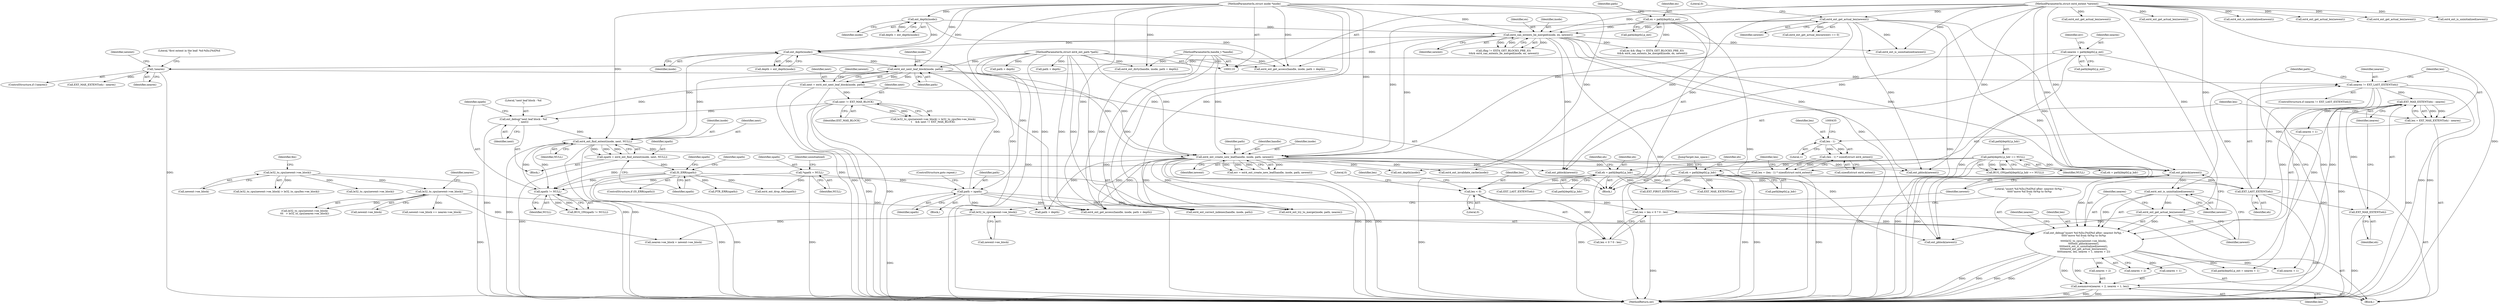 digraph "0_linux_744692dc059845b2a3022119871846e74d4f6e11_1@API" {
"1000464" [label="(Call,memmove(nearex + 2, nearex + 1, len))"];
"1000444" [label="(Call,ext_debug(\"insert %d:%llu:[%d]%d after: nearest 0x%p, \"\n\t\t\t\t\t\"move %d from 0x%p to 0x%p\n\",\n\t\t\t\t\tle32_to_cpu(newext->ee_block),\n\t\t\t\t\text_pblock(newext),\n\t\t\t\t\text4_ext_is_uninitialized(newext),\n\t\t\t\t\text4_ext_get_actual_len(newext),\n\t\t\t\t\tnearex, len, nearex + 1, nearex + 2))"];
"1000446" [label="(Call,le32_to_cpu(newext->ee_block))"];
"1000407" [label="(Call,le32_to_cpu(newext->ee_block))"];
"1000263" [label="(Call,le32_to_cpu(newext->ee_block))"];
"1000450" [label="(Call,ext_pblock(newext))"];
"1000164" [label="(Call,ext4_can_extents_be_merged(inode, ex, newext))"];
"1000140" [label="(Call,ext_depth(inode))"];
"1000112" [label="(MethodParameterIn,struct inode *inode)"];
"1000142" [label="(Call,ex = path[depth].p_ext)"];
"1000135" [label="(Call,ext4_ext_get_actual_len(newext))"];
"1000114" [label="(MethodParameterIn,struct ext4_extent *newext)"];
"1000342" [label="(Call,ext4_ext_create_new_leaf(handle, inode, path, newext))"];
"1000111" [label="(MethodParameterIn,handle_t *handle)"];
"1000284" [label="(Call,ext4_ext_find_extent(inode, next, NULL))"];
"1000257" [label="(Call,ext4_ext_next_leaf_block(inode, path))"];
"1000231" [label="(Call,ext_depth(inode))"];
"1000326" [label="(Call,path = npath)"];
"1000289" [label="(Call,IS_ERR(npath))"];
"1000282" [label="(Call,npath = ext4_ext_find_extent(inode, next, NULL))"];
"1000113" [label="(MethodParameterIn,struct ext4_ext_path *path)"];
"1000275" [label="(Call,ext_debug(\"next leaf block - %d\n\", next))"];
"1000271" [label="(Call,next != EXT_MAX_BLOCK)"];
"1000255" [label="(Call,next = ext4_ext_next_leaf_block(inode, path))"];
"1000279" [label="(Call,npath != NULL)"];
"1000122" [label="(Call,*npath = NULL)"];
"1000150" [label="(Call,path[depth].p_hdr == NULL)"];
"1000452" [label="(Call,ext4_ext_is_uninitialized(newext))"];
"1000454" [label="(Call,ext4_ext_get_actual_len(newext))"];
"1000424" [label="(Call,EXT_MAX_EXTENT(eh) - nearex)"];
"1000425" [label="(Call,EXT_MAX_EXTENT(eh))"];
"1000419" [label="(Call,EXT_LAST_EXTENT(eh))"];
"1000233" [label="(Call,eh = path[depth].p_hdr)"];
"1000354" [label="(Call,eh = path[depth].p_hdr)"];
"1000417" [label="(Call,nearex != EXT_LAST_EXTENT(eh))"];
"1000381" [label="(Call,!nearex)"];
"1000362" [label="(Call,nearex = path[depth].p_ext)"];
"1000436" [label="(Call,len = len < 0 ? 0 : len)"];
"1000439" [label="(Call,len < 0)"];
"1000428" [label="(Call,len = (len - 1) * sizeof(struct ext4_extent))"];
"1000430" [label="(Call,(len - 1) * sizeof(struct ext4_extent))"];
"1000431" [label="(Call,len - 1)"];
"1000422" [label="(Call,len = EXT_MAX_EXTENT(eh) - nearex)"];
"1000166" [label="(Identifier,ex)"];
"1000293" [label="(Identifier,npath)"];
"1000272" [label="(Identifier,next)"];
"1000484" [label="(Call,newext->ee_block == nearex->ee_block)"];
"1000382" [label="(Identifier,nearex)"];
"1000343" [label="(Identifier,handle)"];
"1000563" [label="(Call,ext_pblock(newext))"];
"1000438" [label="(Call,len < 0 ? 0 : len)"];
"1000112" [label="(MethodParameterIn,struct inode *inode)"];
"1000263" [label="(Call,le32_to_cpu(newext->ee_block))"];
"1000441" [label="(Literal,0)"];
"1000450" [label="(Call,ext_pblock(newext))"];
"1000262" [label="(Call,le32_to_cpu(newext->ee_block) > le32_to_cpu(fex->ee_block))"];
"1000217" [label="(Call,eh = path[depth].p_hdr)"];
"1000113" [label="(MethodParameterIn,struct ext4_ext_path *path)"];
"1000380" [label="(ControlStructure,if (!nearex))"];
"1000577" [label="(Call,ext4_ext_try_to_merge(inode, path, nearex))"];
"1000356" [label="(Call,path[depth].p_hdr)"];
"1000290" [label="(Identifier,npath)"];
"1000424" [label="(Call,EXT_MAX_EXTENT(eh) - nearex)"];
"1000475" [label="(Identifier,path)"];
"1000408" [label="(Call,newext->ee_block)"];
"1000374" [label="(Call,path + depth)"];
"1000135" [label="(Call,ext4_ext_get_actual_len(newext))"];
"1000277" [label="(Identifier,next)"];
"1000428" [label="(Call,len = (len - 1) * sizeof(struct ext4_extent))"];
"1000495" [label="(Call,EXT_MAX_EXTENT(eh))"];
"1000326" [label="(Call,path = npath)"];
"1000407" [label="(Call,le32_to_cpu(newext->ee_block))"];
"1000602" [label="(Call,ext4_ext_drop_refs(npath))"];
"1000442" [label="(Literal,0)"];
"1000165" [label="(Identifier,inode)"];
"1000429" [label="(Identifier,len)"];
"1000167" [label="(Identifier,newext)"];
"1000364" [label="(Call,path[depth].p_ext)"];
"1000164" [label="(Call,ext4_can_extents_be_merged(inode, ex, newext))"];
"1000141" [label="(Identifier,inode)"];
"1000134" [label="(Call,ext4_ext_get_actual_len(newext) == 0)"];
"1000234" [label="(Identifier,eh)"];
"1000456" [label="(Identifier,nearex)"];
"1000362" [label="(Call,nearex = path[depth].p_ext)"];
"1000370" [label="(Identifier,err)"];
"1000284" [label="(Call,ext4_ext_find_extent(inode, next, NULL))"];
"1000123" [label="(Identifier,npath)"];
"1000187" [label="(Call,ext4_ext_get_access(handle, inode, path + depth))"];
"1000346" [label="(Identifier,newext)"];
"1000464" [label="(Call,memmove(nearex + 2, nearex + 1, len))"];
"1000443" [label="(Identifier,len)"];
"1000287" [label="(Identifier,NULL)"];
"1000259" [label="(Identifier,path)"];
"1000124" [label="(Identifier,NULL)"];
"1000446" [label="(Call,le32_to_cpu(newext->ee_block))"];
"1000244" [label="(Identifier,eh)"];
"1000111" [label="(MethodParameterIn,handle_t *handle)"];
"1000140" [label="(Call,ext_depth(inode))"];
"1000261" [label="(Call,le32_to_cpu(newext->ee_block) > le32_to_cpu(fex->ee_block)\n\t    && next != EXT_MAX_BLOCK)"];
"1000468" [label="(Call,nearex + 1)"];
"1000394" [label="(Call,ext4_ext_get_actual_len(newext))"];
"1000406" [label="(Call,le32_to_cpu(newext->ee_block)\n\t\t\t   > le32_to_cpu(nearex->ee_block))"];
"1000451" [label="(Identifier,newext)"];
"1000171" [label="(Call,ext4_ext_is_uninitialized(newext))"];
"1000518" [label="(Call,ext4_ext_get_actual_len(newext))"];
"1000158" [label="(Call,ex && (flag != EXT4_GET_BLOCKS_PRE_IO)\n \t\t&& ext4_can_extents_be_merged(inode, ex, newext))"];
"1000279" [label="(Call,npath != NULL)"];
"1000282" [label="(Call,npath = ext4_ext_find_extent(inode, next, NULL))"];
"1000361" [label="(JumpTarget,has_space:)"];
"1000264" [label="(Call,newext->ee_block)"];
"1000114" [label="(MethodParameterIn,struct ext4_extent *newext)"];
"1000433" [label="(Literal,1)"];
"1000257" [label="(Call,ext4_ext_next_leaf_block(inode, path))"];
"1000386" [label="(Call,le32_to_cpu(newext->ee_block))"];
"1000256" [label="(Identifier,next)"];
"1000452" [label="(Call,ext4_ext_is_uninitialized(newext))"];
"1000143" [label="(Identifier,ex)"];
"1000136" [label="(Identifier,newext)"];
"1000431" [label="(Call,len - 1)"];
"1000131" [label="(Identifier,uninitialized)"];
"1000610" [label="(MethodReturn,int)"];
"1000292" [label="(Call,PTR_ERR(npath))"];
"1000352" [label="(Call,ext_depth(inode))"];
"1000583" [label="(Call,ext4_ext_correct_indexes(handle, inode, path))"];
"1000116" [label="(Block,)"];
"1000340" [label="(Call,err = ext4_ext_create_new_leaf(handle, inode, path, newext))"];
"1000425" [label="(Call,EXT_MAX_EXTENT(eh))"];
"1000390" [label="(Call,ext_pblock(newext))"];
"1000297" [label="(Identifier,npath)"];
"1000402" [label="(Call,EXT_FIRST_EXTENT(eh))"];
"1000606" [label="(Call,ext4_ext_invalidate_cache(inode))"];
"1000156" [label="(Identifier,NULL)"];
"1000454" [label="(Call,ext4_ext_get_actual_len(newext))"];
"1000327" [label="(Identifier,path)"];
"1000149" [label="(Call,BUG_ON(path[depth].p_hdr == NULL))"];
"1000426" [label="(Identifier,eh)"];
"1000354" [label="(Call,eh = path[depth].p_hdr)"];
"1000278" [label="(Call,BUG_ON(npath != NULL))"];
"1000142" [label="(Call,ex = path[depth].p_ext)"];
"1000416" [label="(ControlStructure,if (nearex != EXT_LAST_EXTENT(eh)))"];
"1000514" [label="(Call,ext_pblock(newext))"];
"1000137" [label="(Literal,0)"];
"1000329" [label="(ControlStructure,goto repeat;)"];
"1000190" [label="(Call,path + depth)"];
"1000258" [label="(Identifier,inode)"];
"1000153" [label="(Identifier,path)"];
"1000150" [label="(Call,path[depth].p_hdr == NULL)"];
"1000151" [label="(Call,path[depth].p_hdr)"];
"1000444" [label="(Call,ext_debug(\"insert %d:%llu:[%d]%d after: nearest 0x%p, \"\n\t\t\t\t\t\"move %d from 0x%p to 0x%p\n\",\n\t\t\t\t\tle32_to_cpu(newext->ee_block),\n\t\t\t\t\text_pblock(newext),\n\t\t\t\t\text4_ext_is_uninitialized(newext),\n\t\t\t\t\text4_ext_get_actual_len(newext),\n\t\t\t\t\tnearex, len, nearex + 1, nearex + 2))"];
"1000276" [label="(Literal,\"next leaf block - %d\n\")"];
"1000271" [label="(Call,next != EXT_MAX_BLOCK)"];
"1000342" [label="(Call,ext4_ext_create_new_leaf(handle, inode, path, newext))"];
"1000160" [label="(Call,(flag != EXT4_GET_BLOCKS_PRE_IO)\n \t\t&& ext4_can_extents_be_merged(inode, ex, newext))"];
"1000288" [label="(ControlStructure,if (IS_ERR(npath)))"];
"1000494" [label="(Call,EXT_MAX_EXTENT(eh) - nearex)"];
"1000436" [label="(Call,len = len < 0 ? 0 : len)"];
"1000419" [label="(Call,EXT_LAST_EXTENT(eh))"];
"1000461" [label="(Call,nearex + 2)"];
"1000273" [label="(Identifier,EXT_MAX_BLOCK)"];
"1000422" [label="(Call,len = EXT_MAX_EXTENT(eh) - nearex)"];
"1000275" [label="(Call,ext_debug(\"next leaf block - %d\n\", next))"];
"1000231" [label="(Call,ext_depth(inode))"];
"1000344" [label="(Identifier,inode)"];
"1000457" [label="(Identifier,len)"];
"1000472" [label="(Call,path[depth].p_ext = nearex + 1)"];
"1000355" [label="(Identifier,eh)"];
"1000595" [label="(Call,path + depth)"];
"1000471" [label="(Identifier,len)"];
"1000363" [label="(Identifier,nearex)"];
"1000439" [label="(Call,len < 0)"];
"1000516" [label="(Call,ext4_ext_is_uninitialized(newext))"];
"1000554" [label="(Call,nearex->ee_block = newext->ee_block)"];
"1000420" [label="(Identifier,eh)"];
"1000280" [label="(Identifier,npath)"];
"1000235" [label="(Call,path[depth].p_hdr)"];
"1000440" [label="(Identifier,len)"];
"1000211" [label="(Call,ext4_ext_get_actual_len(newext))"];
"1000592" [label="(Call,ext4_ext_dirty(handle, inode, path + depth))"];
"1000453" [label="(Identifier,newext)"];
"1000418" [label="(Identifier,nearex)"];
"1000434" [label="(Call,sizeof(struct ext4_extent))"];
"1000319" [label="(Block,)"];
"1000413" [label="(Identifier,nearex)"];
"1000122" [label="(Call,*npath = NULL)"];
"1000144" [label="(Call,path[depth].p_ext)"];
"1000458" [label="(Call,nearex + 1)"];
"1000233" [label="(Call,eh = path[depth].p_hdr)"];
"1000381" [label="(Call,!nearex)"];
"1000173" [label="(Call,ext4_ext_get_actual_len(newext))"];
"1000478" [label="(Call,nearex + 1)"];
"1000289" [label="(Call,IS_ERR(npath))"];
"1000430" [label="(Call,(len - 1) * sizeof(struct ext4_extent))"];
"1000229" [label="(Call,depth = ext_depth(inode))"];
"1000455" [label="(Identifier,newext)"];
"1000285" [label="(Identifier,inode)"];
"1000232" [label="(Identifier,inode)"];
"1000385" [label="(Literal,\"first extent in the leaf: %d:%llu:[%d]%d\n\")"];
"1000371" [label="(Call,ext4_ext_get_access(handle, inode, path + depth))"];
"1000466" [label="(Identifier,nearex)"];
"1000253" [label="(Call,EXT_LAST_EXTENT(eh))"];
"1000417" [label="(Call,nearex != EXT_LAST_EXTENT(eh))"];
"1000437" [label="(Identifier,len)"];
"1000465" [label="(Call,nearex + 2)"];
"1000432" [label="(Identifier,len)"];
"1000283" [label="(Identifier,npath)"];
"1000255" [label="(Call,next = ext4_ext_next_leaf_block(inode, path))"];
"1000447" [label="(Call,newext->ee_block)"];
"1000269" [label="(Identifier,fex)"];
"1000274" [label="(Block,)"];
"1000427" [label="(Identifier,nearex)"];
"1000423" [label="(Identifier,len)"];
"1000281" [label="(Identifier,NULL)"];
"1000392" [label="(Call,ext4_ext_is_uninitialized(newext))"];
"1000421" [label="(Block,)"];
"1000286" [label="(Identifier,next)"];
"1000328" [label="(Identifier,npath)"];
"1000265" [label="(Identifier,newext)"];
"1000138" [label="(Call,depth = ext_depth(inode))"];
"1000445" [label="(Literal,\"insert %d:%llu:[%d]%d after: nearest 0x%p, \"\n\t\t\t\t\t\"move %d from 0x%p to 0x%p\n\")"];
"1000345" [label="(Identifier,path)"];
"1000409" [label="(Identifier,newext)"];
"1000464" -> "1000421"  [label="AST: "];
"1000464" -> "1000471"  [label="CFG: "];
"1000465" -> "1000464"  [label="AST: "];
"1000468" -> "1000464"  [label="AST: "];
"1000471" -> "1000464"  [label="AST: "];
"1000475" -> "1000464"  [label="CFG: "];
"1000464" -> "1000610"  [label="DDG: "];
"1000464" -> "1000610"  [label="DDG: "];
"1000464" -> "1000610"  [label="DDG: "];
"1000444" -> "1000464"  [label="DDG: "];
"1000444" -> "1000464"  [label="DDG: "];
"1000444" -> "1000421"  [label="AST: "];
"1000444" -> "1000461"  [label="CFG: "];
"1000445" -> "1000444"  [label="AST: "];
"1000446" -> "1000444"  [label="AST: "];
"1000450" -> "1000444"  [label="AST: "];
"1000452" -> "1000444"  [label="AST: "];
"1000454" -> "1000444"  [label="AST: "];
"1000456" -> "1000444"  [label="AST: "];
"1000457" -> "1000444"  [label="AST: "];
"1000458" -> "1000444"  [label="AST: "];
"1000461" -> "1000444"  [label="AST: "];
"1000466" -> "1000444"  [label="CFG: "];
"1000444" -> "1000610"  [label="DDG: "];
"1000444" -> "1000610"  [label="DDG: "];
"1000444" -> "1000610"  [label="DDG: "];
"1000444" -> "1000610"  [label="DDG: "];
"1000446" -> "1000444"  [label="DDG: "];
"1000450" -> "1000444"  [label="DDG: "];
"1000452" -> "1000444"  [label="DDG: "];
"1000454" -> "1000444"  [label="DDG: "];
"1000424" -> "1000444"  [label="DDG: "];
"1000436" -> "1000444"  [label="DDG: "];
"1000444" -> "1000465"  [label="DDG: "];
"1000444" -> "1000468"  [label="DDG: "];
"1000444" -> "1000472"  [label="DDG: "];
"1000444" -> "1000478"  [label="DDG: "];
"1000446" -> "1000447"  [label="CFG: "];
"1000447" -> "1000446"  [label="AST: "];
"1000451" -> "1000446"  [label="CFG: "];
"1000407" -> "1000446"  [label="DDG: "];
"1000446" -> "1000554"  [label="DDG: "];
"1000407" -> "1000406"  [label="AST: "];
"1000407" -> "1000408"  [label="CFG: "];
"1000408" -> "1000407"  [label="AST: "];
"1000413" -> "1000407"  [label="CFG: "];
"1000407" -> "1000406"  [label="DDG: "];
"1000263" -> "1000407"  [label="DDG: "];
"1000407" -> "1000484"  [label="DDG: "];
"1000407" -> "1000554"  [label="DDG: "];
"1000263" -> "1000262"  [label="AST: "];
"1000263" -> "1000264"  [label="CFG: "];
"1000264" -> "1000263"  [label="AST: "];
"1000269" -> "1000263"  [label="CFG: "];
"1000263" -> "1000610"  [label="DDG: "];
"1000263" -> "1000262"  [label="DDG: "];
"1000263" -> "1000386"  [label="DDG: "];
"1000450" -> "1000451"  [label="CFG: "];
"1000451" -> "1000450"  [label="AST: "];
"1000453" -> "1000450"  [label="CFG: "];
"1000164" -> "1000450"  [label="DDG: "];
"1000135" -> "1000450"  [label="DDG: "];
"1000342" -> "1000450"  [label="DDG: "];
"1000114" -> "1000450"  [label="DDG: "];
"1000450" -> "1000452"  [label="DDG: "];
"1000164" -> "1000160"  [label="AST: "];
"1000164" -> "1000167"  [label="CFG: "];
"1000165" -> "1000164"  [label="AST: "];
"1000166" -> "1000164"  [label="AST: "];
"1000167" -> "1000164"  [label="AST: "];
"1000160" -> "1000164"  [label="CFG: "];
"1000164" -> "1000610"  [label="DDG: "];
"1000164" -> "1000158"  [label="DDG: "];
"1000164" -> "1000160"  [label="DDG: "];
"1000164" -> "1000160"  [label="DDG: "];
"1000164" -> "1000160"  [label="DDG: "];
"1000140" -> "1000164"  [label="DDG: "];
"1000112" -> "1000164"  [label="DDG: "];
"1000142" -> "1000164"  [label="DDG: "];
"1000135" -> "1000164"  [label="DDG: "];
"1000114" -> "1000164"  [label="DDG: "];
"1000164" -> "1000171"  [label="DDG: "];
"1000164" -> "1000187"  [label="DDG: "];
"1000164" -> "1000231"  [label="DDG: "];
"1000164" -> "1000342"  [label="DDG: "];
"1000164" -> "1000390"  [label="DDG: "];
"1000164" -> "1000514"  [label="DDG: "];
"1000164" -> "1000563"  [label="DDG: "];
"1000140" -> "1000138"  [label="AST: "];
"1000140" -> "1000141"  [label="CFG: "];
"1000141" -> "1000140"  [label="AST: "];
"1000138" -> "1000140"  [label="CFG: "];
"1000140" -> "1000138"  [label="DDG: "];
"1000112" -> "1000140"  [label="DDG: "];
"1000140" -> "1000187"  [label="DDG: "];
"1000140" -> "1000231"  [label="DDG: "];
"1000112" -> "1000110"  [label="AST: "];
"1000112" -> "1000610"  [label="DDG: "];
"1000112" -> "1000187"  [label="DDG: "];
"1000112" -> "1000231"  [label="DDG: "];
"1000112" -> "1000257"  [label="DDG: "];
"1000112" -> "1000284"  [label="DDG: "];
"1000112" -> "1000342"  [label="DDG: "];
"1000112" -> "1000352"  [label="DDG: "];
"1000112" -> "1000371"  [label="DDG: "];
"1000112" -> "1000577"  [label="DDG: "];
"1000112" -> "1000583"  [label="DDG: "];
"1000112" -> "1000592"  [label="DDG: "];
"1000112" -> "1000606"  [label="DDG: "];
"1000142" -> "1000116"  [label="AST: "];
"1000142" -> "1000144"  [label="CFG: "];
"1000143" -> "1000142"  [label="AST: "];
"1000144" -> "1000142"  [label="AST: "];
"1000153" -> "1000142"  [label="CFG: "];
"1000142" -> "1000610"  [label="DDG: "];
"1000142" -> "1000158"  [label="DDG: "];
"1000135" -> "1000134"  [label="AST: "];
"1000135" -> "1000136"  [label="CFG: "];
"1000136" -> "1000135"  [label="AST: "];
"1000137" -> "1000135"  [label="CFG: "];
"1000135" -> "1000610"  [label="DDG: "];
"1000135" -> "1000134"  [label="DDG: "];
"1000114" -> "1000135"  [label="DDG: "];
"1000135" -> "1000171"  [label="DDG: "];
"1000135" -> "1000342"  [label="DDG: "];
"1000135" -> "1000390"  [label="DDG: "];
"1000135" -> "1000514"  [label="DDG: "];
"1000135" -> "1000563"  [label="DDG: "];
"1000114" -> "1000110"  [label="AST: "];
"1000114" -> "1000610"  [label="DDG: "];
"1000114" -> "1000171"  [label="DDG: "];
"1000114" -> "1000173"  [label="DDG: "];
"1000114" -> "1000211"  [label="DDG: "];
"1000114" -> "1000342"  [label="DDG: "];
"1000114" -> "1000390"  [label="DDG: "];
"1000114" -> "1000392"  [label="DDG: "];
"1000114" -> "1000394"  [label="DDG: "];
"1000114" -> "1000452"  [label="DDG: "];
"1000114" -> "1000454"  [label="DDG: "];
"1000114" -> "1000514"  [label="DDG: "];
"1000114" -> "1000516"  [label="DDG: "];
"1000114" -> "1000518"  [label="DDG: "];
"1000114" -> "1000563"  [label="DDG: "];
"1000342" -> "1000340"  [label="AST: "];
"1000342" -> "1000346"  [label="CFG: "];
"1000343" -> "1000342"  [label="AST: "];
"1000344" -> "1000342"  [label="AST: "];
"1000345" -> "1000342"  [label="AST: "];
"1000346" -> "1000342"  [label="AST: "];
"1000340" -> "1000342"  [label="CFG: "];
"1000342" -> "1000610"  [label="DDG: "];
"1000342" -> "1000610"  [label="DDG: "];
"1000342" -> "1000610"  [label="DDG: "];
"1000342" -> "1000340"  [label="DDG: "];
"1000342" -> "1000340"  [label="DDG: "];
"1000342" -> "1000340"  [label="DDG: "];
"1000342" -> "1000340"  [label="DDG: "];
"1000111" -> "1000342"  [label="DDG: "];
"1000284" -> "1000342"  [label="DDG: "];
"1000257" -> "1000342"  [label="DDG: "];
"1000257" -> "1000342"  [label="DDG: "];
"1000113" -> "1000342"  [label="DDG: "];
"1000342" -> "1000352"  [label="DDG: "];
"1000342" -> "1000371"  [label="DDG: "];
"1000342" -> "1000371"  [label="DDG: "];
"1000342" -> "1000374"  [label="DDG: "];
"1000342" -> "1000390"  [label="DDG: "];
"1000342" -> "1000514"  [label="DDG: "];
"1000342" -> "1000563"  [label="DDG: "];
"1000342" -> "1000577"  [label="DDG: "];
"1000342" -> "1000583"  [label="DDG: "];
"1000342" -> "1000606"  [label="DDG: "];
"1000111" -> "1000110"  [label="AST: "];
"1000111" -> "1000610"  [label="DDG: "];
"1000111" -> "1000187"  [label="DDG: "];
"1000111" -> "1000371"  [label="DDG: "];
"1000111" -> "1000583"  [label="DDG: "];
"1000111" -> "1000592"  [label="DDG: "];
"1000284" -> "1000282"  [label="AST: "];
"1000284" -> "1000287"  [label="CFG: "];
"1000285" -> "1000284"  [label="AST: "];
"1000286" -> "1000284"  [label="AST: "];
"1000287" -> "1000284"  [label="AST: "];
"1000282" -> "1000284"  [label="CFG: "];
"1000284" -> "1000610"  [label="DDG: "];
"1000284" -> "1000610"  [label="DDG: "];
"1000284" -> "1000610"  [label="DDG: "];
"1000284" -> "1000231"  [label="DDG: "];
"1000284" -> "1000279"  [label="DDG: "];
"1000284" -> "1000282"  [label="DDG: "];
"1000284" -> "1000282"  [label="DDG: "];
"1000284" -> "1000282"  [label="DDG: "];
"1000257" -> "1000284"  [label="DDG: "];
"1000275" -> "1000284"  [label="DDG: "];
"1000279" -> "1000284"  [label="DDG: "];
"1000257" -> "1000255"  [label="AST: "];
"1000257" -> "1000259"  [label="CFG: "];
"1000258" -> "1000257"  [label="AST: "];
"1000259" -> "1000257"  [label="AST: "];
"1000255" -> "1000257"  [label="CFG: "];
"1000257" -> "1000610"  [label="DDG: "];
"1000257" -> "1000255"  [label="DDG: "];
"1000257" -> "1000255"  [label="DDG: "];
"1000231" -> "1000257"  [label="DDG: "];
"1000326" -> "1000257"  [label="DDG: "];
"1000113" -> "1000257"  [label="DDG: "];
"1000231" -> "1000229"  [label="AST: "];
"1000231" -> "1000232"  [label="CFG: "];
"1000232" -> "1000231"  [label="AST: "];
"1000229" -> "1000231"  [label="CFG: "];
"1000231" -> "1000229"  [label="DDG: "];
"1000231" -> "1000371"  [label="DDG: "];
"1000326" -> "1000319"  [label="AST: "];
"1000326" -> "1000328"  [label="CFG: "];
"1000327" -> "1000326"  [label="AST: "];
"1000328" -> "1000326"  [label="AST: "];
"1000329" -> "1000326"  [label="CFG: "];
"1000326" -> "1000610"  [label="DDG: "];
"1000289" -> "1000326"  [label="DDG: "];
"1000113" -> "1000326"  [label="DDG: "];
"1000326" -> "1000371"  [label="DDG: "];
"1000326" -> "1000374"  [label="DDG: "];
"1000326" -> "1000577"  [label="DDG: "];
"1000326" -> "1000583"  [label="DDG: "];
"1000289" -> "1000288"  [label="AST: "];
"1000289" -> "1000290"  [label="CFG: "];
"1000290" -> "1000289"  [label="AST: "];
"1000293" -> "1000289"  [label="CFG: "];
"1000297" -> "1000289"  [label="CFG: "];
"1000289" -> "1000610"  [label="DDG: "];
"1000289" -> "1000610"  [label="DDG: "];
"1000289" -> "1000279"  [label="DDG: "];
"1000282" -> "1000289"  [label="DDG: "];
"1000289" -> "1000292"  [label="DDG: "];
"1000289" -> "1000602"  [label="DDG: "];
"1000282" -> "1000274"  [label="AST: "];
"1000283" -> "1000282"  [label="AST: "];
"1000290" -> "1000282"  [label="CFG: "];
"1000282" -> "1000610"  [label="DDG: "];
"1000113" -> "1000110"  [label="AST: "];
"1000113" -> "1000610"  [label="DDG: "];
"1000113" -> "1000187"  [label="DDG: "];
"1000113" -> "1000190"  [label="DDG: "];
"1000113" -> "1000371"  [label="DDG: "];
"1000113" -> "1000374"  [label="DDG: "];
"1000113" -> "1000577"  [label="DDG: "];
"1000113" -> "1000583"  [label="DDG: "];
"1000113" -> "1000592"  [label="DDG: "];
"1000113" -> "1000595"  [label="DDG: "];
"1000275" -> "1000274"  [label="AST: "];
"1000275" -> "1000277"  [label="CFG: "];
"1000276" -> "1000275"  [label="AST: "];
"1000277" -> "1000275"  [label="AST: "];
"1000280" -> "1000275"  [label="CFG: "];
"1000275" -> "1000610"  [label="DDG: "];
"1000271" -> "1000275"  [label="DDG: "];
"1000255" -> "1000275"  [label="DDG: "];
"1000271" -> "1000261"  [label="AST: "];
"1000271" -> "1000273"  [label="CFG: "];
"1000272" -> "1000271"  [label="AST: "];
"1000273" -> "1000271"  [label="AST: "];
"1000261" -> "1000271"  [label="CFG: "];
"1000271" -> "1000610"  [label="DDG: "];
"1000271" -> "1000610"  [label="DDG: "];
"1000271" -> "1000261"  [label="DDG: "];
"1000271" -> "1000261"  [label="DDG: "];
"1000255" -> "1000271"  [label="DDG: "];
"1000255" -> "1000116"  [label="AST: "];
"1000256" -> "1000255"  [label="AST: "];
"1000265" -> "1000255"  [label="CFG: "];
"1000255" -> "1000610"  [label="DDG: "];
"1000255" -> "1000610"  [label="DDG: "];
"1000279" -> "1000278"  [label="AST: "];
"1000279" -> "1000281"  [label="CFG: "];
"1000280" -> "1000279"  [label="AST: "];
"1000281" -> "1000279"  [label="AST: "];
"1000278" -> "1000279"  [label="CFG: "];
"1000279" -> "1000278"  [label="DDG: "];
"1000279" -> "1000278"  [label="DDG: "];
"1000122" -> "1000279"  [label="DDG: "];
"1000150" -> "1000279"  [label="DDG: "];
"1000122" -> "1000116"  [label="AST: "];
"1000122" -> "1000124"  [label="CFG: "];
"1000123" -> "1000122"  [label="AST: "];
"1000124" -> "1000122"  [label="AST: "];
"1000131" -> "1000122"  [label="CFG: "];
"1000122" -> "1000610"  [label="DDG: "];
"1000122" -> "1000602"  [label="DDG: "];
"1000150" -> "1000149"  [label="AST: "];
"1000150" -> "1000156"  [label="CFG: "];
"1000151" -> "1000150"  [label="AST: "];
"1000156" -> "1000150"  [label="AST: "];
"1000149" -> "1000150"  [label="CFG: "];
"1000150" -> "1000610"  [label="DDG: "];
"1000150" -> "1000610"  [label="DDG: "];
"1000150" -> "1000149"  [label="DDG: "];
"1000150" -> "1000149"  [label="DDG: "];
"1000150" -> "1000217"  [label="DDG: "];
"1000150" -> "1000233"  [label="DDG: "];
"1000150" -> "1000354"  [label="DDG: "];
"1000452" -> "1000453"  [label="CFG: "];
"1000453" -> "1000452"  [label="AST: "];
"1000455" -> "1000452"  [label="CFG: "];
"1000452" -> "1000454"  [label="DDG: "];
"1000454" -> "1000455"  [label="CFG: "];
"1000455" -> "1000454"  [label="AST: "];
"1000456" -> "1000454"  [label="CFG: "];
"1000454" -> "1000563"  [label="DDG: "];
"1000424" -> "1000422"  [label="AST: "];
"1000424" -> "1000427"  [label="CFG: "];
"1000425" -> "1000424"  [label="AST: "];
"1000427" -> "1000424"  [label="AST: "];
"1000422" -> "1000424"  [label="CFG: "];
"1000424" -> "1000610"  [label="DDG: "];
"1000424" -> "1000422"  [label="DDG: "];
"1000424" -> "1000422"  [label="DDG: "];
"1000425" -> "1000424"  [label="DDG: "];
"1000417" -> "1000424"  [label="DDG: "];
"1000424" -> "1000458"  [label="DDG: "];
"1000424" -> "1000461"  [label="DDG: "];
"1000425" -> "1000426"  [label="CFG: "];
"1000426" -> "1000425"  [label="AST: "];
"1000427" -> "1000425"  [label="CFG: "];
"1000425" -> "1000610"  [label="DDG: "];
"1000419" -> "1000425"  [label="DDG: "];
"1000419" -> "1000417"  [label="AST: "];
"1000419" -> "1000420"  [label="CFG: "];
"1000420" -> "1000419"  [label="AST: "];
"1000417" -> "1000419"  [label="CFG: "];
"1000419" -> "1000610"  [label="DDG: "];
"1000419" -> "1000417"  [label="DDG: "];
"1000233" -> "1000419"  [label="DDG: "];
"1000354" -> "1000419"  [label="DDG: "];
"1000233" -> "1000116"  [label="AST: "];
"1000233" -> "1000235"  [label="CFG: "];
"1000234" -> "1000233"  [label="AST: "];
"1000235" -> "1000233"  [label="AST: "];
"1000244" -> "1000233"  [label="CFG: "];
"1000233" -> "1000610"  [label="DDG: "];
"1000233" -> "1000610"  [label="DDG: "];
"1000233" -> "1000253"  [label="DDG: "];
"1000233" -> "1000402"  [label="DDG: "];
"1000233" -> "1000495"  [label="DDG: "];
"1000354" -> "1000116"  [label="AST: "];
"1000354" -> "1000356"  [label="CFG: "];
"1000355" -> "1000354"  [label="AST: "];
"1000356" -> "1000354"  [label="AST: "];
"1000361" -> "1000354"  [label="CFG: "];
"1000354" -> "1000610"  [label="DDG: "];
"1000354" -> "1000610"  [label="DDG: "];
"1000354" -> "1000402"  [label="DDG: "];
"1000354" -> "1000495"  [label="DDG: "];
"1000417" -> "1000416"  [label="AST: "];
"1000418" -> "1000417"  [label="AST: "];
"1000423" -> "1000417"  [label="CFG: "];
"1000475" -> "1000417"  [label="CFG: "];
"1000417" -> "1000610"  [label="DDG: "];
"1000417" -> "1000610"  [label="DDG: "];
"1000381" -> "1000417"  [label="DDG: "];
"1000417" -> "1000472"  [label="DDG: "];
"1000417" -> "1000478"  [label="DDG: "];
"1000381" -> "1000380"  [label="AST: "];
"1000381" -> "1000382"  [label="CFG: "];
"1000382" -> "1000381"  [label="AST: "];
"1000385" -> "1000381"  [label="CFG: "];
"1000409" -> "1000381"  [label="CFG: "];
"1000381" -> "1000610"  [label="DDG: "];
"1000362" -> "1000381"  [label="DDG: "];
"1000381" -> "1000494"  [label="DDG: "];
"1000362" -> "1000116"  [label="AST: "];
"1000362" -> "1000364"  [label="CFG: "];
"1000363" -> "1000362"  [label="AST: "];
"1000364" -> "1000362"  [label="AST: "];
"1000370" -> "1000362"  [label="CFG: "];
"1000362" -> "1000610"  [label="DDG: "];
"1000362" -> "1000610"  [label="DDG: "];
"1000436" -> "1000421"  [label="AST: "];
"1000436" -> "1000438"  [label="CFG: "];
"1000437" -> "1000436"  [label="AST: "];
"1000438" -> "1000436"  [label="AST: "];
"1000445" -> "1000436"  [label="CFG: "];
"1000436" -> "1000610"  [label="DDG: "];
"1000439" -> "1000436"  [label="DDG: "];
"1000439" -> "1000438"  [label="AST: "];
"1000439" -> "1000441"  [label="CFG: "];
"1000440" -> "1000439"  [label="AST: "];
"1000441" -> "1000439"  [label="AST: "];
"1000442" -> "1000439"  [label="CFG: "];
"1000443" -> "1000439"  [label="CFG: "];
"1000428" -> "1000439"  [label="DDG: "];
"1000439" -> "1000438"  [label="DDG: "];
"1000428" -> "1000421"  [label="AST: "];
"1000428" -> "1000430"  [label="CFG: "];
"1000429" -> "1000428"  [label="AST: "];
"1000430" -> "1000428"  [label="AST: "];
"1000437" -> "1000428"  [label="CFG: "];
"1000428" -> "1000610"  [label="DDG: "];
"1000430" -> "1000428"  [label="DDG: "];
"1000430" -> "1000434"  [label="CFG: "];
"1000431" -> "1000430"  [label="AST: "];
"1000434" -> "1000430"  [label="AST: "];
"1000430" -> "1000610"  [label="DDG: "];
"1000431" -> "1000430"  [label="DDG: "];
"1000431" -> "1000430"  [label="DDG: "];
"1000431" -> "1000433"  [label="CFG: "];
"1000432" -> "1000431"  [label="AST: "];
"1000433" -> "1000431"  [label="AST: "];
"1000435" -> "1000431"  [label="CFG: "];
"1000422" -> "1000431"  [label="DDG: "];
"1000422" -> "1000421"  [label="AST: "];
"1000423" -> "1000422"  [label="AST: "];
"1000429" -> "1000422"  [label="CFG: "];
"1000422" -> "1000610"  [label="DDG: "];
}
